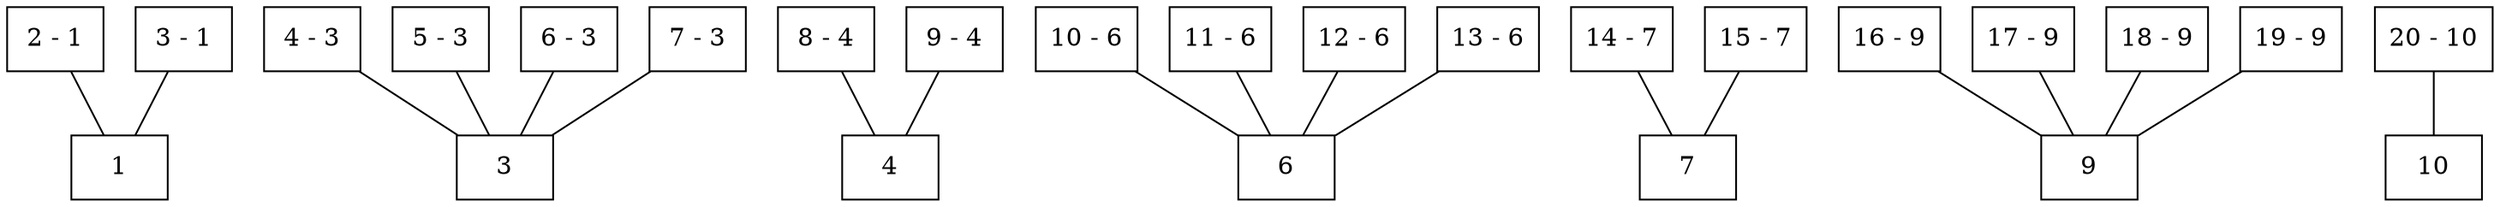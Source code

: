 graph test{
node [shape = box]
"2 - 1" -- "1"
"3 - 1" -- "1"
"4 - 3" -- "3"
"5 - 3" -- "3"
"6 - 3" -- "3"
"7 - 3" -- "3"
"8 - 4" -- "4"
"9 - 4" -- "4"
"10 - 6" -- "6"
"11 - 6" -- "6"
"12 - 6" -- "6"
"13 - 6" -- "6"
"14 - 7" -- "7"
"15 - 7" -- "7"
"16 - 9" -- "9"
"17 - 9" -- "9"
"18 - 9" -- "9"
"19 - 9" -- "9"
"20 - 10" -- "10"
}